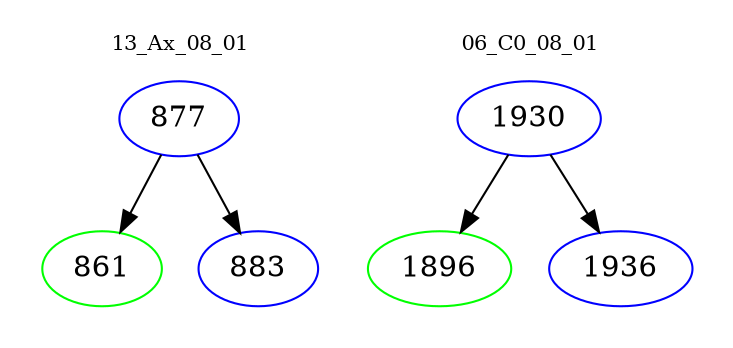 digraph{
subgraph cluster_0 {
color = white
label = "13_Ax_08_01";
fontsize=10;
T0_877 [label="877", color="blue"]
T0_877 -> T0_861 [color="black"]
T0_861 [label="861", color="green"]
T0_877 -> T0_883 [color="black"]
T0_883 [label="883", color="blue"]
}
subgraph cluster_1 {
color = white
label = "06_C0_08_01";
fontsize=10;
T1_1930 [label="1930", color="blue"]
T1_1930 -> T1_1896 [color="black"]
T1_1896 [label="1896", color="green"]
T1_1930 -> T1_1936 [color="black"]
T1_1936 [label="1936", color="blue"]
}
}
